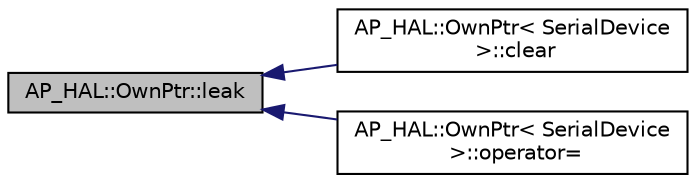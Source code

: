 digraph "AP_HAL::OwnPtr::leak"
{
 // INTERACTIVE_SVG=YES
  edge [fontname="Helvetica",fontsize="10",labelfontname="Helvetica",labelfontsize="10"];
  node [fontname="Helvetica",fontsize="10",shape=record];
  rankdir="LR";
  Node1 [label="AP_HAL::OwnPtr::leak",height=0.2,width=0.4,color="black", fillcolor="grey75", style="filled", fontcolor="black"];
  Node1 -> Node2 [dir="back",color="midnightblue",fontsize="10",style="solid",fontname="Helvetica"];
  Node2 [label="AP_HAL::OwnPtr\< SerialDevice\l \>::clear",height=0.2,width=0.4,color="black", fillcolor="white", style="filled",URL="$classAP__HAL_1_1OwnPtr.html#a0090de68f40202f0c17588c31b16d6fe"];
  Node1 -> Node3 [dir="back",color="midnightblue",fontsize="10",style="solid",fontname="Helvetica"];
  Node3 [label="AP_HAL::OwnPtr\< SerialDevice\l \>::operator=",height=0.2,width=0.4,color="black", fillcolor="white", style="filled",URL="$classAP__HAL_1_1OwnPtr.html#a1b4cf339dbc936b5e010a33370f1148e"];
}
